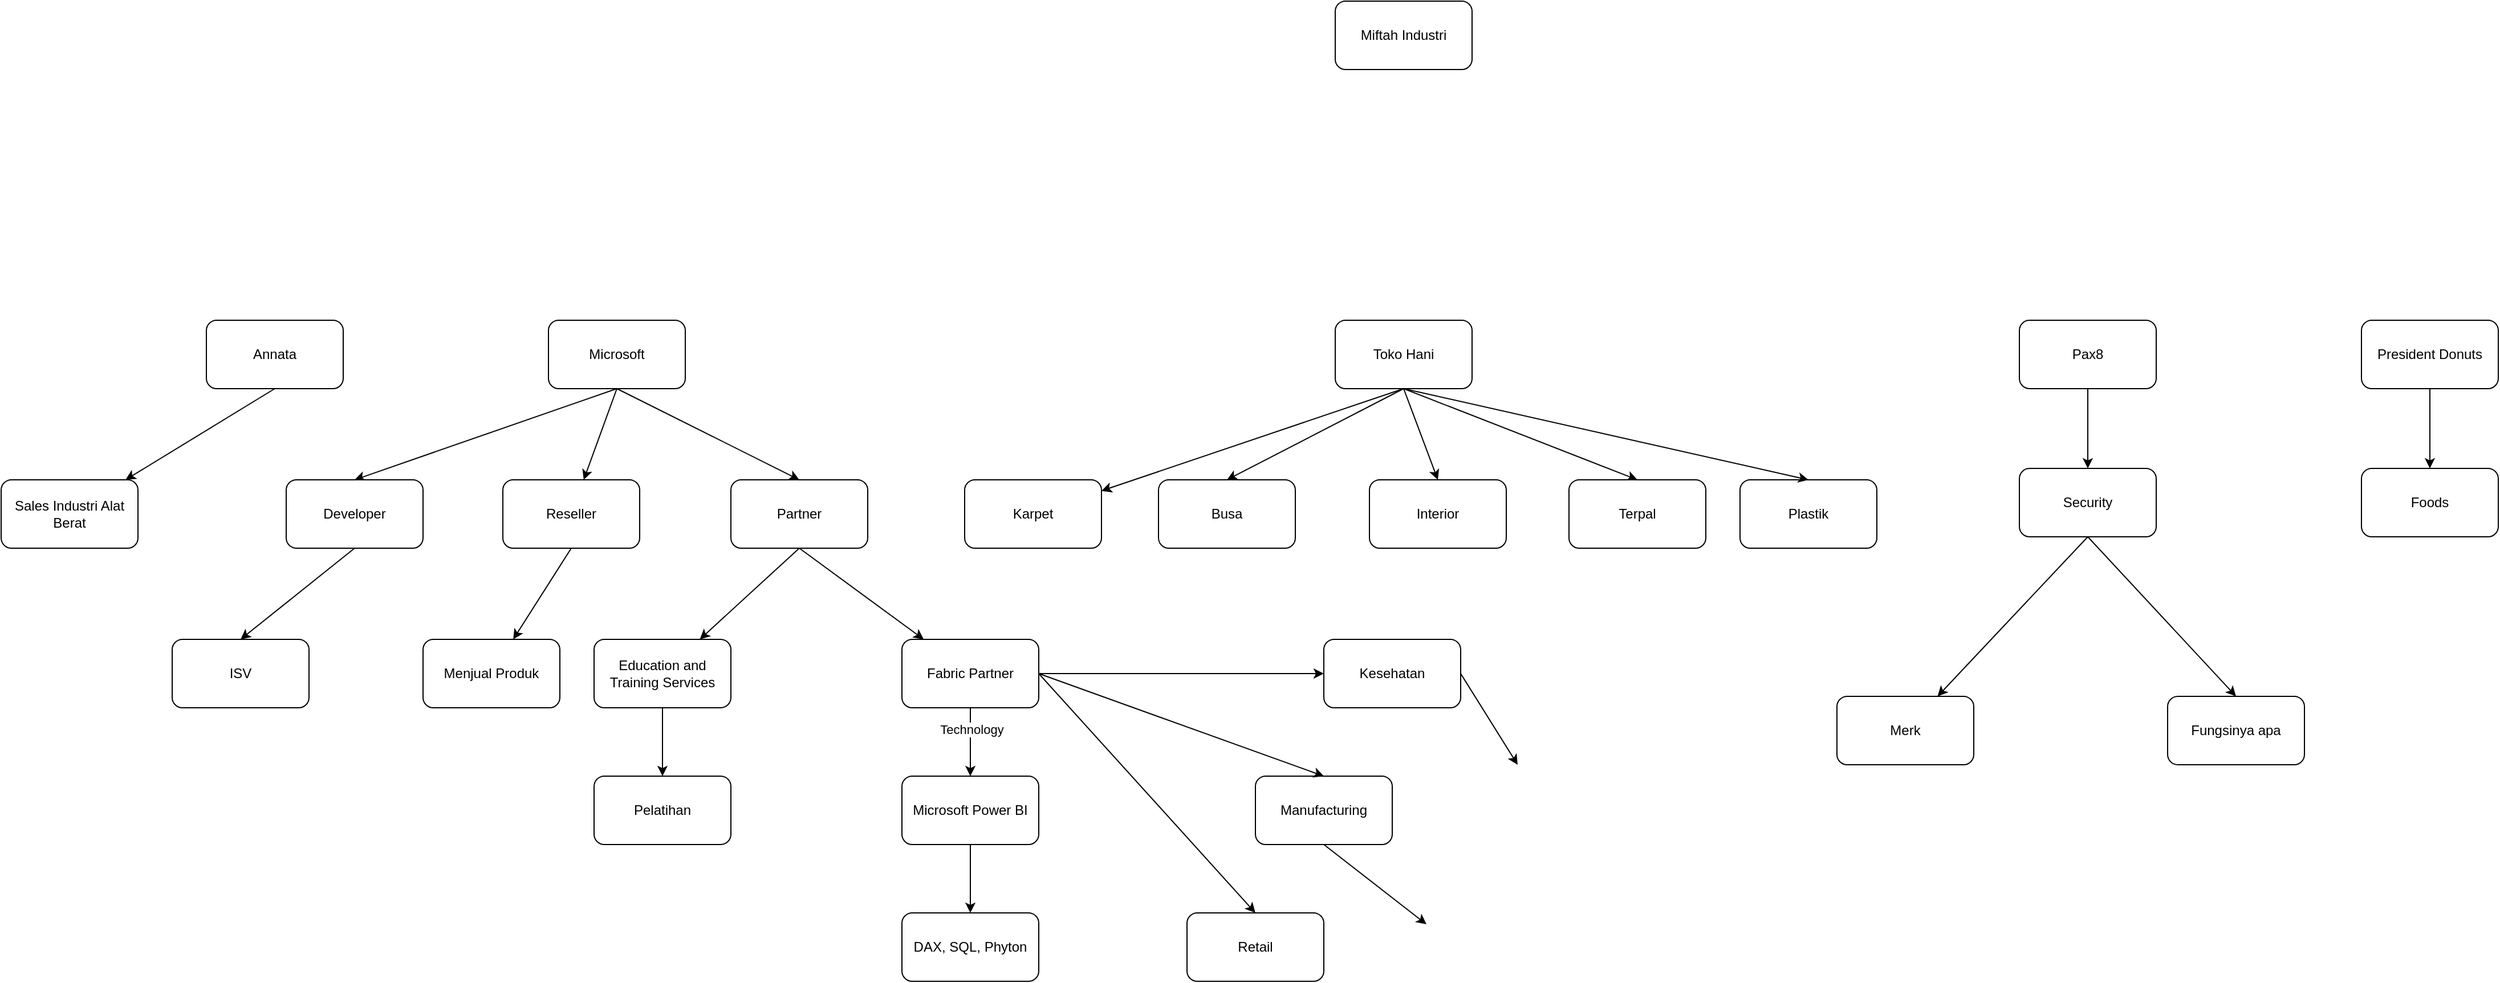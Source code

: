 <mxfile version="24.7.14" pages="2">
  <diagram name="Miftah Industri" id="QZnlUT_PSTz1BKCwSX9g">
    <mxGraphModel dx="2173" dy="603" grid="1" gridSize="10" guides="1" tooltips="1" connect="1" arrows="1" fold="1" page="1" pageScale="1" pageWidth="827" pageHeight="1169" math="0" shadow="0">
      <root>
        <mxCell id="0" />
        <mxCell id="1" parent="0" />
        <mxCell id="4fgPTElYRI44G22fOAVK-1" value="Toko Hani" style="rounded=1;whiteSpace=wrap;html=1;" vertex="1" parent="1">
          <mxGeometry x="350" y="340" width="120" height="60" as="geometry" />
        </mxCell>
        <mxCell id="4fgPTElYRI44G22fOAVK-2" value="" style="endArrow=classic;html=1;rounded=0;exitX=0.5;exitY=1;exitDx=0;exitDy=0;" edge="1" parent="1" source="4fgPTElYRI44G22fOAVK-1" target="4fgPTElYRI44G22fOAVK-3">
          <mxGeometry width="50" height="50" relative="1" as="geometry">
            <mxPoint x="385" y="470" as="sourcePoint" />
            <mxPoint x="215" y="450" as="targetPoint" />
          </mxGeometry>
        </mxCell>
        <mxCell id="4fgPTElYRI44G22fOAVK-3" value="Karpet" style="rounded=1;whiteSpace=wrap;html=1;" vertex="1" parent="1">
          <mxGeometry x="25" y="480" width="120" height="60" as="geometry" />
        </mxCell>
        <mxCell id="4fgPTElYRI44G22fOAVK-4" value="Busa" style="rounded=1;whiteSpace=wrap;html=1;" vertex="1" parent="1">
          <mxGeometry x="195" y="480" width="120" height="60" as="geometry" />
        </mxCell>
        <mxCell id="4fgPTElYRI44G22fOAVK-5" value="" style="endArrow=classic;html=1;rounded=0;exitX=0.5;exitY=1;exitDx=0;exitDy=0;entryX=0.5;entryY=0;entryDx=0;entryDy=0;" edge="1" parent="1" source="4fgPTElYRI44G22fOAVK-1" target="4fgPTElYRI44G22fOAVK-4">
          <mxGeometry width="50" height="50" relative="1" as="geometry">
            <mxPoint x="385" y="470" as="sourcePoint" />
            <mxPoint x="435" y="420" as="targetPoint" />
          </mxGeometry>
        </mxCell>
        <mxCell id="4fgPTElYRI44G22fOAVK-6" value="Interior" style="rounded=1;whiteSpace=wrap;html=1;" vertex="1" parent="1">
          <mxGeometry x="380" y="480" width="120" height="60" as="geometry" />
        </mxCell>
        <mxCell id="4fgPTElYRI44G22fOAVK-7" value="" style="endArrow=classic;html=1;rounded=0;exitX=0.5;exitY=1;exitDx=0;exitDy=0;entryX=0.5;entryY=0;entryDx=0;entryDy=0;" edge="1" parent="1" source="4fgPTElYRI44G22fOAVK-1" target="4fgPTElYRI44G22fOAVK-6">
          <mxGeometry width="50" height="50" relative="1" as="geometry">
            <mxPoint x="385" y="470" as="sourcePoint" />
            <mxPoint x="435" y="420" as="targetPoint" />
          </mxGeometry>
        </mxCell>
        <mxCell id="4fgPTElYRI44G22fOAVK-8" value="" style="endArrow=classic;html=1;rounded=0;exitX=0.5;exitY=1;exitDx=0;exitDy=0;entryX=0.5;entryY=0;entryDx=0;entryDy=0;" edge="1" parent="1" source="4fgPTElYRI44G22fOAVK-1" target="4fgPTElYRI44G22fOAVK-9">
          <mxGeometry width="50" height="50" relative="1" as="geometry">
            <mxPoint x="385" y="470" as="sourcePoint" />
            <mxPoint x="605" y="480" as="targetPoint" />
          </mxGeometry>
        </mxCell>
        <mxCell id="4fgPTElYRI44G22fOAVK-9" value="Terpal" style="rounded=1;whiteSpace=wrap;html=1;" vertex="1" parent="1">
          <mxGeometry x="555" y="480" width="120" height="60" as="geometry" />
        </mxCell>
        <mxCell id="4fgPTElYRI44G22fOAVK-10" value="Plastik" style="rounded=1;whiteSpace=wrap;html=1;" vertex="1" parent="1">
          <mxGeometry x="705" y="480" width="120" height="60" as="geometry" />
        </mxCell>
        <mxCell id="4fgPTElYRI44G22fOAVK-11" value="" style="endArrow=classic;html=1;rounded=0;exitX=0.5;exitY=1;exitDx=0;exitDy=0;entryX=0.5;entryY=0;entryDx=0;entryDy=0;" edge="1" parent="1" source="4fgPTElYRI44G22fOAVK-1" target="4fgPTElYRI44G22fOAVK-10">
          <mxGeometry width="50" height="50" relative="1" as="geometry">
            <mxPoint x="385" y="470" as="sourcePoint" />
            <mxPoint x="435" y="420" as="targetPoint" />
          </mxGeometry>
        </mxCell>
        <mxCell id="4fgPTElYRI44G22fOAVK-12" value="Miftah Industri" style="rounded=1;whiteSpace=wrap;html=1;" vertex="1" parent="1">
          <mxGeometry x="350" y="60" width="120" height="60" as="geometry" />
        </mxCell>
        <mxCell id="4fgPTElYRI44G22fOAVK-13" value="Pax8" style="rounded=1;whiteSpace=wrap;html=1;" vertex="1" parent="1">
          <mxGeometry x="950" y="340" width="120" height="60" as="geometry" />
        </mxCell>
        <mxCell id="4fgPTElYRI44G22fOAVK-14" value="Microsoft" style="rounded=1;whiteSpace=wrap;html=1;" vertex="1" parent="1">
          <mxGeometry x="-340" y="340" width="120" height="60" as="geometry" />
        </mxCell>
        <mxCell id="4fgPTElYRI44G22fOAVK-15" value="President Donuts" style="rounded=1;whiteSpace=wrap;html=1;" vertex="1" parent="1">
          <mxGeometry x="1250" y="340" width="120" height="60" as="geometry" />
        </mxCell>
        <mxCell id="4fgPTElYRI44G22fOAVK-16" value="Annata" style="rounded=1;whiteSpace=wrap;html=1;" vertex="1" parent="1">
          <mxGeometry x="-640" y="340" width="120" height="60" as="geometry" />
        </mxCell>
        <mxCell id="4fgPTElYRI44G22fOAVK-17" value="" style="endArrow=classic;html=1;rounded=0;exitX=0.5;exitY=1;exitDx=0;exitDy=0;entryX=0.5;entryY=0;entryDx=0;entryDy=0;" edge="1" parent="1" source="4fgPTElYRI44G22fOAVK-14" target="4fgPTElYRI44G22fOAVK-18">
          <mxGeometry width="50" height="50" relative="1" as="geometry">
            <mxPoint x="-40" y="440" as="sourcePoint" />
            <mxPoint x="-270" y="460" as="targetPoint" />
          </mxGeometry>
        </mxCell>
        <mxCell id="4fgPTElYRI44G22fOAVK-18" value="Developer" style="rounded=1;whiteSpace=wrap;html=1;" vertex="1" parent="1">
          <mxGeometry x="-570" y="480" width="120" height="60" as="geometry" />
        </mxCell>
        <mxCell id="4fgPTElYRI44G22fOAVK-19" value="Reseller" style="rounded=1;whiteSpace=wrap;html=1;" vertex="1" parent="1">
          <mxGeometry x="-380" y="480" width="120" height="60" as="geometry" />
        </mxCell>
        <mxCell id="4fgPTElYRI44G22fOAVK-20" value="Partner" style="rounded=1;whiteSpace=wrap;html=1;" vertex="1" parent="1">
          <mxGeometry x="-180" y="480" width="120" height="60" as="geometry" />
        </mxCell>
        <mxCell id="4fgPTElYRI44G22fOAVK-21" value="" style="endArrow=classic;html=1;rounded=0;exitX=0.5;exitY=1;exitDx=0;exitDy=0;" edge="1" parent="1" source="4fgPTElYRI44G22fOAVK-14" target="4fgPTElYRI44G22fOAVK-19">
          <mxGeometry width="50" height="50" relative="1" as="geometry">
            <mxPoint x="-40" y="440" as="sourcePoint" />
            <mxPoint x="10" y="390" as="targetPoint" />
          </mxGeometry>
        </mxCell>
        <mxCell id="4fgPTElYRI44G22fOAVK-22" value="" style="endArrow=classic;html=1;rounded=0;exitX=0.5;exitY=1;exitDx=0;exitDy=0;entryX=0.5;entryY=0;entryDx=0;entryDy=0;" edge="1" parent="1" source="4fgPTElYRI44G22fOAVK-14" target="4fgPTElYRI44G22fOAVK-20">
          <mxGeometry width="50" height="50" relative="1" as="geometry">
            <mxPoint x="-40" y="440" as="sourcePoint" />
            <mxPoint x="10" y="390" as="targetPoint" />
          </mxGeometry>
        </mxCell>
        <mxCell id="4fgPTElYRI44G22fOAVK-23" value="" style="endArrow=classic;html=1;rounded=0;exitX=0.5;exitY=1;exitDx=0;exitDy=0;" edge="1" parent="1" source="4fgPTElYRI44G22fOAVK-16" target="4fgPTElYRI44G22fOAVK-24">
          <mxGeometry width="50" height="50" relative="1" as="geometry">
            <mxPoint x="-420" y="440" as="sourcePoint" />
            <mxPoint x="-700" y="470" as="targetPoint" />
          </mxGeometry>
        </mxCell>
        <mxCell id="4fgPTElYRI44G22fOAVK-24" value="Sales Industri Alat Berat" style="rounded=1;whiteSpace=wrap;html=1;" vertex="1" parent="1">
          <mxGeometry x="-820" y="480" width="120" height="60" as="geometry" />
        </mxCell>
        <mxCell id="4fgPTElYRI44G22fOAVK-25" value="" style="endArrow=classic;html=1;rounded=0;exitX=0.5;exitY=1;exitDx=0;exitDy=0;entryX=0.5;entryY=0;entryDx=0;entryDy=0;" edge="1" parent="1" source="4fgPTElYRI44G22fOAVK-13" target="4fgPTElYRI44G22fOAVK-26">
          <mxGeometry width="50" height="50" relative="1" as="geometry">
            <mxPoint x="1250" y="440" as="sourcePoint" />
            <mxPoint x="1010" y="480" as="targetPoint" />
          </mxGeometry>
        </mxCell>
        <mxCell id="4fgPTElYRI44G22fOAVK-26" value="Security" style="rounded=1;whiteSpace=wrap;html=1;" vertex="1" parent="1">
          <mxGeometry x="950" y="470" width="120" height="60" as="geometry" />
        </mxCell>
        <mxCell id="4fgPTElYRI44G22fOAVK-27" value="" style="endArrow=classic;html=1;rounded=0;exitX=0.5;exitY=1;exitDx=0;exitDy=0;entryX=0.5;entryY=0;entryDx=0;entryDy=0;" edge="1" parent="1" source="4fgPTElYRI44G22fOAVK-15" target="4fgPTElYRI44G22fOAVK-28">
          <mxGeometry width="50" height="50" relative="1" as="geometry">
            <mxPoint x="1250" y="440" as="sourcePoint" />
            <mxPoint x="1310" y="480" as="targetPoint" />
          </mxGeometry>
        </mxCell>
        <mxCell id="4fgPTElYRI44G22fOAVK-28" value="Foods" style="rounded=1;whiteSpace=wrap;html=1;" vertex="1" parent="1">
          <mxGeometry x="1250" y="470" width="120" height="60" as="geometry" />
        </mxCell>
        <mxCell id="4fgPTElYRI44G22fOAVK-29" value="" style="endArrow=classic;html=1;rounded=0;exitX=0.5;exitY=1;exitDx=0;exitDy=0;entryX=0.5;entryY=0;entryDx=0;entryDy=0;" edge="1" parent="1" source="4fgPTElYRI44G22fOAVK-18" target="4fgPTElYRI44G22fOAVK-32">
          <mxGeometry width="50" height="50" relative="1" as="geometry">
            <mxPoint x="-220" y="440" as="sourcePoint" />
            <mxPoint x="-400" y="600" as="targetPoint" />
          </mxGeometry>
        </mxCell>
        <mxCell id="4fgPTElYRI44G22fOAVK-30" value="" style="endArrow=classic;html=1;rounded=0;exitX=0.5;exitY=1;exitDx=0;exitDy=0;" edge="1" parent="1" source="4fgPTElYRI44G22fOAVK-19" target="4fgPTElYRI44G22fOAVK-33">
          <mxGeometry width="50" height="50" relative="1" as="geometry">
            <mxPoint x="-220" y="440" as="sourcePoint" />
            <mxPoint x="-240" y="600" as="targetPoint" />
          </mxGeometry>
        </mxCell>
        <mxCell id="4fgPTElYRI44G22fOAVK-31" value="" style="endArrow=classic;html=1;rounded=0;exitX=0.5;exitY=1;exitDx=0;exitDy=0;" edge="1" parent="1" source="4fgPTElYRI44G22fOAVK-20" target="4fgPTElYRI44G22fOAVK-34">
          <mxGeometry width="50" height="50" relative="1" as="geometry">
            <mxPoint x="-220" y="440" as="sourcePoint" />
            <mxPoint x="-80" y="600" as="targetPoint" />
          </mxGeometry>
        </mxCell>
        <mxCell id="4fgPTElYRI44G22fOAVK-32" value="ISV" style="rounded=1;whiteSpace=wrap;html=1;" vertex="1" parent="1">
          <mxGeometry x="-670" y="620" width="120" height="60" as="geometry" />
        </mxCell>
        <mxCell id="4fgPTElYRI44G22fOAVK-33" value="Menjual Produk" style="rounded=1;whiteSpace=wrap;html=1;" vertex="1" parent="1">
          <mxGeometry x="-450" y="620" width="120" height="60" as="geometry" />
        </mxCell>
        <mxCell id="4fgPTElYRI44G22fOAVK-34" value="Education and Training Services" style="rounded=1;whiteSpace=wrap;html=1;" vertex="1" parent="1">
          <mxGeometry x="-300" y="620" width="120" height="60" as="geometry" />
        </mxCell>
        <mxCell id="4fgPTElYRI44G22fOAVK-35" value="" style="endArrow=classic;html=1;rounded=0;exitX=0.5;exitY=1;exitDx=0;exitDy=0;" edge="1" parent="1" source="4fgPTElYRI44G22fOAVK-20" target="4fgPTElYRI44G22fOAVK-36">
          <mxGeometry width="50" height="50" relative="1" as="geometry">
            <mxPoint x="-260" y="590" as="sourcePoint" />
            <mxPoint x="-20" y="590" as="targetPoint" />
          </mxGeometry>
        </mxCell>
        <mxCell id="4fgPTElYRI44G22fOAVK-36" value="Fabric Partner" style="rounded=1;whiteSpace=wrap;html=1;" vertex="1" parent="1">
          <mxGeometry x="-30" y="620" width="120" height="60" as="geometry" />
        </mxCell>
        <mxCell id="4fgPTElYRI44G22fOAVK-37" value="" style="endArrow=classic;html=1;rounded=0;exitX=0.5;exitY=1;exitDx=0;exitDy=0;" edge="1" parent="1" source="4fgPTElYRI44G22fOAVK-36" target="4fgPTElYRI44G22fOAVK-39">
          <mxGeometry width="50" height="50" relative="1" as="geometry">
            <mxPoint x="-260" y="590" as="sourcePoint" />
            <mxPoint x="30" y="750" as="targetPoint" />
          </mxGeometry>
        </mxCell>
        <mxCell id="4fgPTElYRI44G22fOAVK-38" value="Technology" style="edgeLabel;html=1;align=center;verticalAlign=middle;resizable=0;points=[];" vertex="1" connectable="0" parent="4fgPTElYRI44G22fOAVK-37">
          <mxGeometry x="-0.359" y="1" relative="1" as="geometry">
            <mxPoint as="offset" />
          </mxGeometry>
        </mxCell>
        <mxCell id="4fgPTElYRI44G22fOAVK-39" value="Microsoft Power BI" style="rounded=1;whiteSpace=wrap;html=1;" vertex="1" parent="1">
          <mxGeometry x="-30" y="740" width="120" height="60" as="geometry" />
        </mxCell>
        <mxCell id="4fgPTElYRI44G22fOAVK-40" value="" style="endArrow=classic;html=1;rounded=0;exitX=0.5;exitY=1;exitDx=0;exitDy=0;" edge="1" parent="1" source="4fgPTElYRI44G22fOAVK-39" target="4fgPTElYRI44G22fOAVK-41">
          <mxGeometry width="50" height="50" relative="1" as="geometry">
            <mxPoint x="-30" y="790" as="sourcePoint" />
            <mxPoint x="30" y="860" as="targetPoint" />
          </mxGeometry>
        </mxCell>
        <mxCell id="4fgPTElYRI44G22fOAVK-41" value="DAX, SQL, Phyton" style="rounded=1;whiteSpace=wrap;html=1;" vertex="1" parent="1">
          <mxGeometry x="-30" y="860" width="120" height="60" as="geometry" />
        </mxCell>
        <mxCell id="4fgPTElYRI44G22fOAVK-42" value="" style="endArrow=classic;html=1;rounded=0;exitX=0.5;exitY=1;exitDx=0;exitDy=0;" edge="1" parent="1" source="4fgPTElYRI44G22fOAVK-34" target="4fgPTElYRI44G22fOAVK-43">
          <mxGeometry width="50" height="50" relative="1" as="geometry">
            <mxPoint x="300" y="810" as="sourcePoint" />
            <mxPoint x="-240" y="740" as="targetPoint" />
          </mxGeometry>
        </mxCell>
        <mxCell id="4fgPTElYRI44G22fOAVK-43" value="Pelatihan" style="rounded=1;whiteSpace=wrap;html=1;" vertex="1" parent="1">
          <mxGeometry x="-300" y="740.0" width="120" height="60" as="geometry" />
        </mxCell>
        <mxCell id="4fgPTElYRI44G22fOAVK-44" value="" style="endArrow=classic;html=1;rounded=0;exitX=1;exitY=0.5;exitDx=0;exitDy=0;" edge="1" parent="1" source="4fgPTElYRI44G22fOAVK-36" target="4fgPTElYRI44G22fOAVK-45">
          <mxGeometry width="50" height="50" relative="1" as="geometry">
            <mxPoint x="300" y="810" as="sourcePoint" />
            <mxPoint x="200" y="650" as="targetPoint" />
          </mxGeometry>
        </mxCell>
        <mxCell id="4fgPTElYRI44G22fOAVK-45" value="Kesehatan" style="rounded=1;whiteSpace=wrap;html=1;" vertex="1" parent="1">
          <mxGeometry x="340" y="620.0" width="120" height="60" as="geometry" />
        </mxCell>
        <mxCell id="4fgPTElYRI44G22fOAVK-46" value="Manufacturing" style="rounded=1;whiteSpace=wrap;html=1;" vertex="1" parent="1">
          <mxGeometry x="280" y="740" width="120" height="60" as="geometry" />
        </mxCell>
        <mxCell id="4fgPTElYRI44G22fOAVK-47" value="" style="endArrow=classic;html=1;rounded=0;exitX=1;exitY=0.5;exitDx=0;exitDy=0;entryX=0.5;entryY=0;entryDx=0;entryDy=0;" edge="1" parent="1" source="4fgPTElYRI44G22fOAVK-36" target="4fgPTElYRI44G22fOAVK-46">
          <mxGeometry width="50" height="50" relative="1" as="geometry">
            <mxPoint x="300" y="810" as="sourcePoint" />
            <mxPoint x="350" y="760" as="targetPoint" />
          </mxGeometry>
        </mxCell>
        <mxCell id="4fgPTElYRI44G22fOAVK-48" value="Retail" style="rounded=1;whiteSpace=wrap;html=1;" vertex="1" parent="1">
          <mxGeometry x="220" y="860" width="120" height="60" as="geometry" />
        </mxCell>
        <mxCell id="4fgPTElYRI44G22fOAVK-49" value="" style="endArrow=classic;html=1;rounded=0;exitX=1;exitY=0.5;exitDx=0;exitDy=0;entryX=0.5;entryY=0;entryDx=0;entryDy=0;" edge="1" parent="1" source="4fgPTElYRI44G22fOAVK-36" target="4fgPTElYRI44G22fOAVK-48">
          <mxGeometry width="50" height="50" relative="1" as="geometry">
            <mxPoint x="300" y="810" as="sourcePoint" />
            <mxPoint x="350" y="760" as="targetPoint" />
          </mxGeometry>
        </mxCell>
        <mxCell id="4fgPTElYRI44G22fOAVK-50" value="" style="endArrow=classic;html=1;rounded=0;exitX=0.5;exitY=1;exitDx=0;exitDy=0;" edge="1" parent="1" source="4fgPTElYRI44G22fOAVK-26" target="4fgPTElYRI44G22fOAVK-51">
          <mxGeometry width="50" height="50" relative="1" as="geometry">
            <mxPoint x="690" y="570" as="sourcePoint" />
            <mxPoint x="850" y="690" as="targetPoint" />
          </mxGeometry>
        </mxCell>
        <mxCell id="4fgPTElYRI44G22fOAVK-51" value="Merk" style="rounded=1;whiteSpace=wrap;html=1;" vertex="1" parent="1">
          <mxGeometry x="790" y="670.0" width="120" height="60" as="geometry" />
        </mxCell>
        <mxCell id="4fgPTElYRI44G22fOAVK-52" value="Fungsinya apa" style="rounded=1;whiteSpace=wrap;html=1;" vertex="1" parent="1">
          <mxGeometry x="1080" y="670" width="120" height="60" as="geometry" />
        </mxCell>
        <mxCell id="4fgPTElYRI44G22fOAVK-53" value="" style="endArrow=classic;html=1;rounded=0;exitX=0.5;exitY=1;exitDx=0;exitDy=0;entryX=0.5;entryY=0;entryDx=0;entryDy=0;" edge="1" parent="1" source="4fgPTElYRI44G22fOAVK-26" target="4fgPTElYRI44G22fOAVK-52">
          <mxGeometry width="50" height="50" relative="1" as="geometry">
            <mxPoint x="690" y="570" as="sourcePoint" />
            <mxPoint x="740" y="520" as="targetPoint" />
          </mxGeometry>
        </mxCell>
        <mxCell id="4fgPTElYRI44G22fOAVK-54" value="" style="endArrow=classic;html=1;rounded=0;exitX=1;exitY=0.5;exitDx=0;exitDy=0;" edge="1" parent="1" source="4fgPTElYRI44G22fOAVK-45">
          <mxGeometry width="50" height="50" relative="1" as="geometry">
            <mxPoint x="360" y="690" as="sourcePoint" />
            <mxPoint x="510" y="730" as="targetPoint" />
          </mxGeometry>
        </mxCell>
        <mxCell id="4fgPTElYRI44G22fOAVK-55" value="" style="endArrow=classic;html=1;rounded=0;exitX=0.5;exitY=1;exitDx=0;exitDy=0;" edge="1" parent="1" source="4fgPTElYRI44G22fOAVK-46">
          <mxGeometry width="50" height="50" relative="1" as="geometry">
            <mxPoint x="360" y="690" as="sourcePoint" />
            <mxPoint x="430" y="870" as="targetPoint" />
          </mxGeometry>
        </mxCell>
      </root>
    </mxGraphModel>
  </diagram>
  <diagram name="Microsoft Partner" id="-m5HZ3zXCLEJJMhHeJb3">
    <mxGraphModel dx="2411" dy="709" grid="1" gridSize="10" guides="1" tooltips="1" connect="1" arrows="1" fold="1" page="1" pageScale="1" pageWidth="827" pageHeight="1169" math="0" shadow="0">
      <root>
        <mxCell id="7nyL2iqiai8q92V9KYH4-0" />
        <mxCell id="7nyL2iqiai8q92V9KYH4-1" parent="7nyL2iqiai8q92V9KYH4-0" />
        <mxCell id="7nyL2iqiai8q92V9KYH4-15" value="Microsoft" style="rounded=1;whiteSpace=wrap;html=1;" parent="7nyL2iqiai8q92V9KYH4-1" vertex="1">
          <mxGeometry x="150" y="10" width="120" height="60" as="geometry" />
        </mxCell>
        <mxCell id="7nyL2iqiai8q92V9KYH4-18" value="" style="endArrow=classic;html=1;rounded=0;exitX=0.5;exitY=1;exitDx=0;exitDy=0;entryX=0.5;entryY=0;entryDx=0;entryDy=0;" parent="7nyL2iqiai8q92V9KYH4-1" source="7nyL2iqiai8q92V9KYH4-15" target="7nyL2iqiai8q92V9KYH4-19" edge="1">
          <mxGeometry width="50" height="50" relative="1" as="geometry">
            <mxPoint x="664" y="110" as="sourcePoint" />
            <mxPoint x="434" y="130" as="targetPoint" />
          </mxGeometry>
        </mxCell>
        <mxCell id="7nyL2iqiai8q92V9KYH4-19" value="Developer" style="rounded=1;whiteSpace=wrap;html=1;" parent="7nyL2iqiai8q92V9KYH4-1" vertex="1">
          <mxGeometry x="-230" y="150" width="120" height="60" as="geometry" />
        </mxCell>
        <mxCell id="7nyL2iqiai8q92V9KYH4-20" value="Reseller" style="rounded=1;whiteSpace=wrap;html=1;" parent="7nyL2iqiai8q92V9KYH4-1" vertex="1">
          <mxGeometry x="150" y="150" width="120" height="60" as="geometry" />
        </mxCell>
        <mxCell id="7nyL2iqiai8q92V9KYH4-21" value="Partner" style="rounded=1;whiteSpace=wrap;html=1;" parent="7nyL2iqiai8q92V9KYH4-1" vertex="1">
          <mxGeometry x="530" y="150" width="120" height="60" as="geometry" />
        </mxCell>
        <mxCell id="7nyL2iqiai8q92V9KYH4-22" value="" style="endArrow=classic;html=1;rounded=0;exitX=0.5;exitY=1;exitDx=0;exitDy=0;" parent="7nyL2iqiai8q92V9KYH4-1" source="7nyL2iqiai8q92V9KYH4-15" target="7nyL2iqiai8q92V9KYH4-20" edge="1">
          <mxGeometry width="50" height="50" relative="1" as="geometry">
            <mxPoint x="664" y="110" as="sourcePoint" />
            <mxPoint x="714" y="60" as="targetPoint" />
          </mxGeometry>
        </mxCell>
        <mxCell id="7nyL2iqiai8q92V9KYH4-23" value="" style="endArrow=classic;html=1;rounded=0;exitX=0.5;exitY=1;exitDx=0;exitDy=0;entryX=0.5;entryY=0;entryDx=0;entryDy=0;" parent="7nyL2iqiai8q92V9KYH4-1" source="7nyL2iqiai8q92V9KYH4-15" target="7nyL2iqiai8q92V9KYH4-21" edge="1">
          <mxGeometry width="50" height="50" relative="1" as="geometry">
            <mxPoint x="664" y="110" as="sourcePoint" />
            <mxPoint x="714" y="60" as="targetPoint" />
          </mxGeometry>
        </mxCell>
        <mxCell id="7nyL2iqiai8q92V9KYH4-30" value="" style="endArrow=classic;html=1;rounded=0;exitX=0.5;exitY=1;exitDx=0;exitDy=0;entryX=0.5;entryY=0;entryDx=0;entryDy=0;" parent="7nyL2iqiai8q92V9KYH4-1" source="7nyL2iqiai8q92V9KYH4-19" target="7nyL2iqiai8q92V9KYH4-33" edge="1">
          <mxGeometry width="50" height="50" relative="1" as="geometry">
            <mxPoint x="484" y="110" as="sourcePoint" />
            <mxPoint x="304" y="270" as="targetPoint" />
          </mxGeometry>
        </mxCell>
        <mxCell id="7nyL2iqiai8q92V9KYH4-31" value="" style="endArrow=classic;html=1;rounded=0;exitX=0.5;exitY=1;exitDx=0;exitDy=0;" parent="7nyL2iqiai8q92V9KYH4-1" source="7nyL2iqiai8q92V9KYH4-20" target="7nyL2iqiai8q92V9KYH4-34" edge="1">
          <mxGeometry width="50" height="50" relative="1" as="geometry">
            <mxPoint x="484" y="110" as="sourcePoint" />
            <mxPoint x="464" y="270" as="targetPoint" />
          </mxGeometry>
        </mxCell>
        <mxCell id="7nyL2iqiai8q92V9KYH4-32" value="" style="endArrow=classic;html=1;rounded=0;exitX=0.5;exitY=1;exitDx=0;exitDy=0;" parent="7nyL2iqiai8q92V9KYH4-1" source="7nyL2iqiai8q92V9KYH4-21" target="7nyL2iqiai8q92V9KYH4-35" edge="1">
          <mxGeometry width="50" height="50" relative="1" as="geometry">
            <mxPoint x="484" y="110" as="sourcePoint" />
            <mxPoint x="624" y="270" as="targetPoint" />
          </mxGeometry>
        </mxCell>
        <mxCell id="7nyL2iqiai8q92V9KYH4-33" value="ISV" style="rounded=1;whiteSpace=wrap;html=1;" parent="7nyL2iqiai8q92V9KYH4-1" vertex="1">
          <mxGeometry x="-230" y="300" width="120" height="60" as="geometry" />
        </mxCell>
        <mxCell id="7nyL2iqiai8q92V9KYH4-34" value="Menjual Produk" style="rounded=1;whiteSpace=wrap;html=1;" parent="7nyL2iqiai8q92V9KYH4-1" vertex="1">
          <mxGeometry x="150" y="300" width="120" height="60" as="geometry" />
        </mxCell>
        <mxCell id="7nyL2iqiai8q92V9KYH4-35" value="Education and Training Services" style="rounded=1;whiteSpace=wrap;html=1;" parent="7nyL2iqiai8q92V9KYH4-1" vertex="1">
          <mxGeometry x="390" y="290" width="120" height="60" as="geometry" />
        </mxCell>
        <mxCell id="7nyL2iqiai8q92V9KYH4-36" value="" style="endArrow=classic;html=1;rounded=0;exitX=0.5;exitY=1;exitDx=0;exitDy=0;" parent="7nyL2iqiai8q92V9KYH4-1" source="7nyL2iqiai8q92V9KYH4-21" target="7nyL2iqiai8q92V9KYH4-37" edge="1">
          <mxGeometry width="50" height="50" relative="1" as="geometry">
            <mxPoint x="444" y="260" as="sourcePoint" />
            <mxPoint x="684" y="260" as="targetPoint" />
          </mxGeometry>
        </mxCell>
        <mxCell id="7nyL2iqiai8q92V9KYH4-37" value="Fabric Partner" style="rounded=1;whiteSpace=wrap;html=1;" parent="7nyL2iqiai8q92V9KYH4-1" vertex="1">
          <mxGeometry x="620" y="290" width="120" height="60" as="geometry" />
        </mxCell>
        <mxCell id="7nyL2iqiai8q92V9KYH4-43" value="" style="endArrow=classic;html=1;rounded=0;exitX=0.5;exitY=1;exitDx=0;exitDy=0;" parent="7nyL2iqiai8q92V9KYH4-1" source="7nyL2iqiai8q92V9KYH4-35" target="7nyL2iqiai8q92V9KYH4-44" edge="1">
          <mxGeometry width="50" height="50" relative="1" as="geometry">
            <mxPoint x="1004" y="480" as="sourcePoint" />
            <mxPoint x="464" y="410" as="targetPoint" />
          </mxGeometry>
        </mxCell>
        <mxCell id="7nyL2iqiai8q92V9KYH4-44" value="Pelatihan" style="rounded=1;whiteSpace=wrap;html=1;" parent="7nyL2iqiai8q92V9KYH4-1" vertex="1">
          <mxGeometry x="390" y="420.0" width="120" height="60" as="geometry" />
        </mxCell>
        <mxCell id="OYqJT_qaOiRhVrdxG1-r-0" value="" style="endArrow=classic;html=1;rounded=0;exitX=0.5;exitY=1;exitDx=0;exitDy=0;" parent="7nyL2iqiai8q92V9KYH4-1" source="7nyL2iqiai8q92V9KYH4-37" target="OYqJT_qaOiRhVrdxG1-r-1" edge="1">
          <mxGeometry width="50" height="50" relative="1" as="geometry">
            <mxPoint x="500" y="300" as="sourcePoint" />
            <mxPoint x="750" y="420" as="targetPoint" />
          </mxGeometry>
        </mxCell>
        <mxCell id="OYqJT_qaOiRhVrdxG1-r-1" value="Data and AI" style="rounded=1;whiteSpace=wrap;html=1;" parent="7nyL2iqiai8q92V9KYH4-1" vertex="1">
          <mxGeometry x="570" y="420" width="120" height="60" as="geometry" />
        </mxCell>
        <mxCell id="CDtg8fYI4SWc636G0K56-0" value="Security" style="rounded=1;whiteSpace=wrap;html=1;" vertex="1" parent="7nyL2iqiai8q92V9KYH4-1">
          <mxGeometry x="-80" y="430" width="120" height="60" as="geometry" />
        </mxCell>
        <mxCell id="CDtg8fYI4SWc636G0K56-3" value="Modern Apps" style="rounded=1;whiteSpace=wrap;html=1;" vertex="1" parent="7nyL2iqiai8q92V9KYH4-1">
          <mxGeometry x="-380" y="430" width="120" height="60" as="geometry" />
        </mxCell>
        <mxCell id="CDtg8fYI4SWc636G0K56-4" value="" style="endArrow=classic;html=1;rounded=0;exitX=0.5;exitY=1;exitDx=0;exitDy=0;entryX=0.5;entryY=0;entryDx=0;entryDy=0;" edge="1" parent="7nyL2iqiai8q92V9KYH4-1" source="7nyL2iqiai8q92V9KYH4-33" target="CDtg8fYI4SWc636G0K56-3">
          <mxGeometry width="50" height="50" relative="1" as="geometry">
            <mxPoint x="470" y="430" as="sourcePoint" />
            <mxPoint x="520" y="380" as="targetPoint" />
          </mxGeometry>
        </mxCell>
        <mxCell id="CDtg8fYI4SWc636G0K56-5" value="" style="endArrow=classic;html=1;rounded=0;exitX=0.5;exitY=1;exitDx=0;exitDy=0;entryX=0.5;entryY=0;entryDx=0;entryDy=0;" edge="1" parent="7nyL2iqiai8q92V9KYH4-1" source="7nyL2iqiai8q92V9KYH4-33" target="CDtg8fYI4SWc636G0K56-0">
          <mxGeometry width="50" height="50" relative="1" as="geometry">
            <mxPoint x="370" y="370" as="sourcePoint" />
            <mxPoint x="420" y="320" as="targetPoint" />
          </mxGeometry>
        </mxCell>
        <mxCell id="CDtg8fYI4SWc636G0K56-6" value="" style="endArrow=classic;html=1;rounded=0;exitX=0.5;exitY=1;exitDx=0;exitDy=0;" edge="1" parent="7nyL2iqiai8q92V9KYH4-1" source="7nyL2iqiai8q92V9KYH4-34">
          <mxGeometry width="50" height="50" relative="1" as="geometry">
            <mxPoint x="370" y="370" as="sourcePoint" />
            <mxPoint x="210" y="420" as="targetPoint" />
          </mxGeometry>
        </mxCell>
      </root>
    </mxGraphModel>
  </diagram>
</mxfile>
